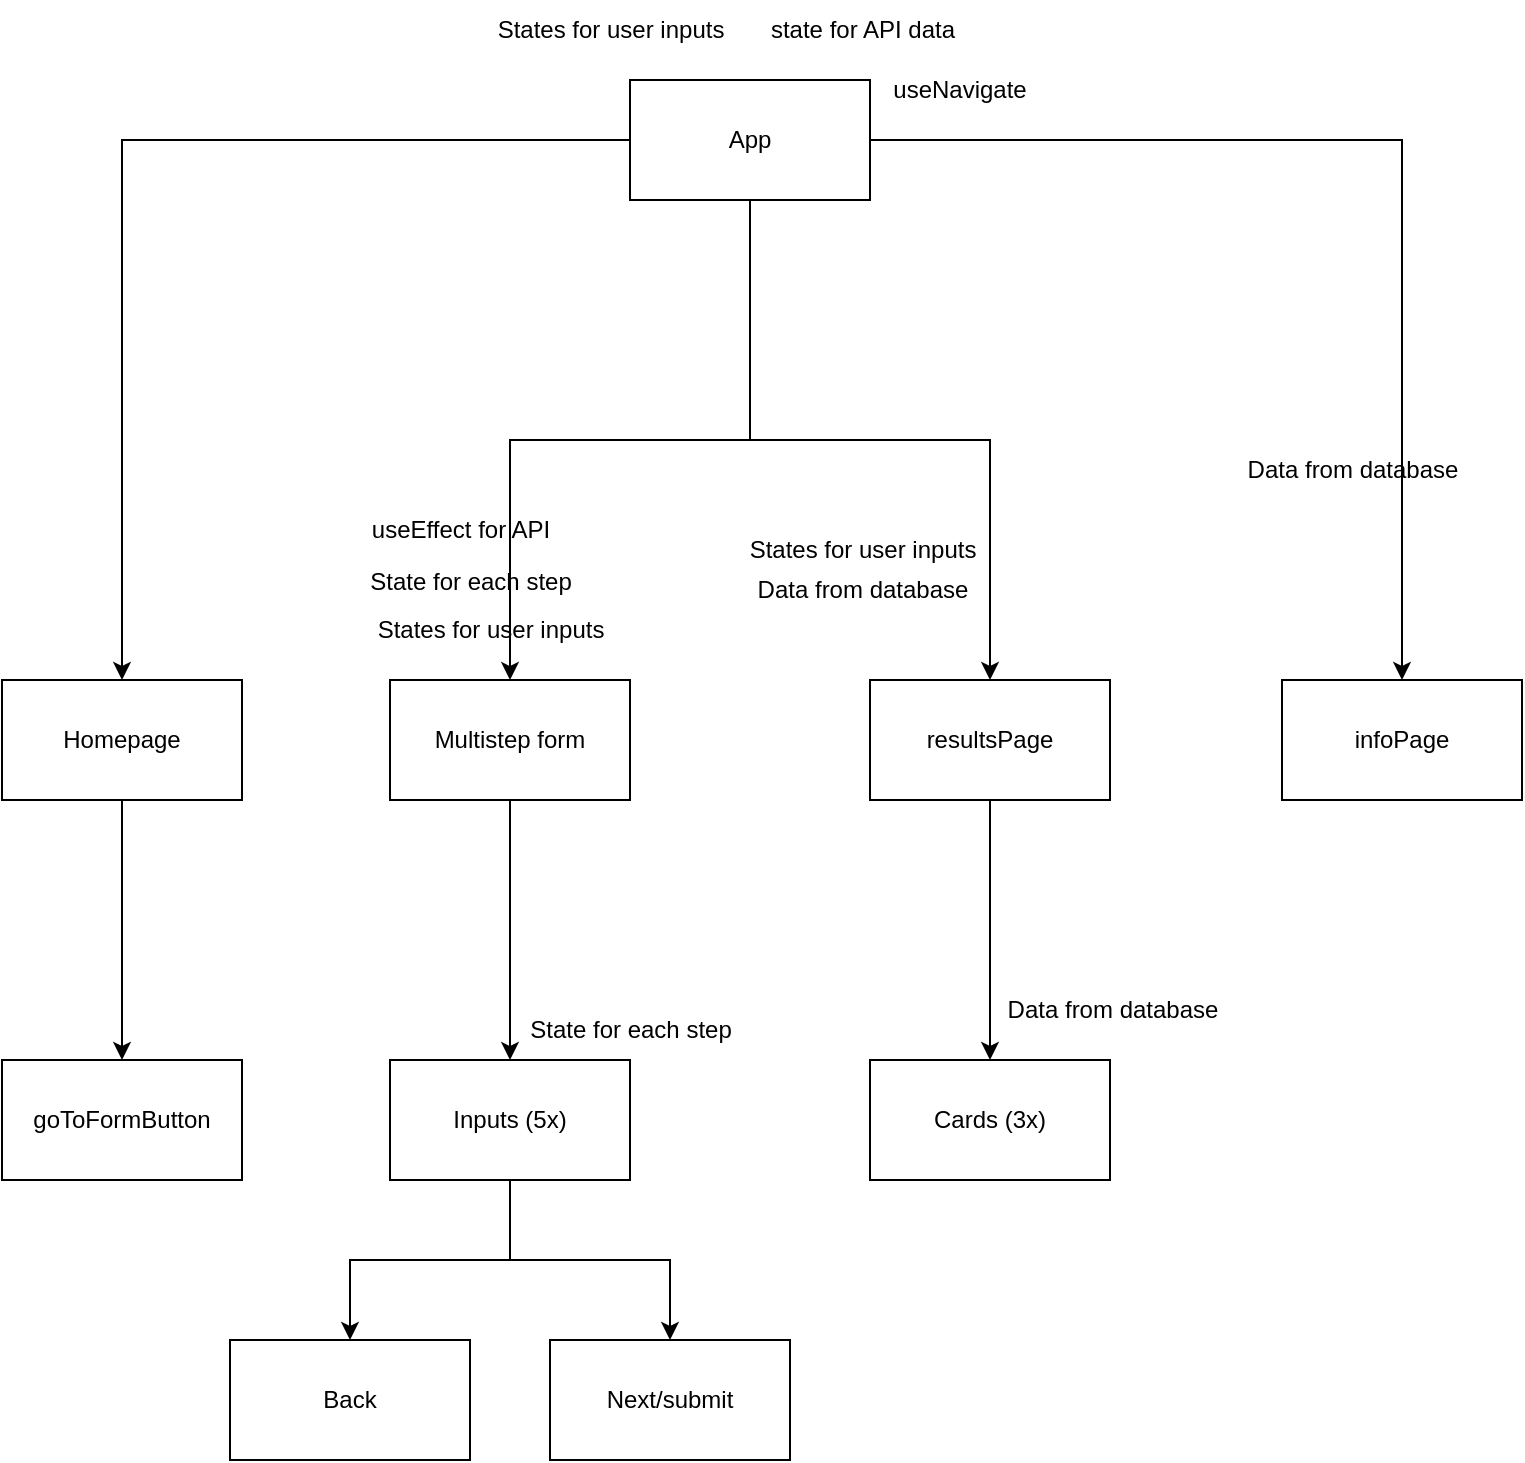 <mxfile>
    <diagram name="Page-1" id="RMOanlX5MsBnPraVx4_K">
        <mxGraphModel dx="530" dy="619" grid="1" gridSize="10" guides="1" tooltips="1" connect="1" arrows="1" fold="1" page="1" pageScale="1" pageWidth="827" pageHeight="1169" math="0" shadow="0">
            <root>
                <mxCell id="0"/>
                <mxCell id="1" parent="0"/>
                <mxCell id="iztxD9YRHtF3vGfMm_Q4-3" style="edgeStyle=orthogonalEdgeStyle;rounded=0;orthogonalLoop=1;jettySize=auto;html=1;" parent="1" source="iztxD9YRHtF3vGfMm_Q4-1" target="iztxD9YRHtF3vGfMm_Q4-2" edge="1">
                    <mxGeometry relative="1" as="geometry"/>
                </mxCell>
                <mxCell id="iztxD9YRHtF3vGfMm_Q4-5" style="edgeStyle=orthogonalEdgeStyle;rounded=0;orthogonalLoop=1;jettySize=auto;html=1;" parent="1" source="iztxD9YRHtF3vGfMm_Q4-1" target="iztxD9YRHtF3vGfMm_Q4-4" edge="1">
                    <mxGeometry relative="1" as="geometry"/>
                </mxCell>
                <mxCell id="iztxD9YRHtF3vGfMm_Q4-9" style="edgeStyle=orthogonalEdgeStyle;rounded=0;orthogonalLoop=1;jettySize=auto;html=1;" parent="1" source="iztxD9YRHtF3vGfMm_Q4-1" target="iztxD9YRHtF3vGfMm_Q4-8" edge="1">
                    <mxGeometry relative="1" as="geometry"/>
                </mxCell>
                <mxCell id="iztxD9YRHtF3vGfMm_Q4-10" style="edgeStyle=orthogonalEdgeStyle;rounded=0;orthogonalLoop=1;jettySize=auto;html=1;entryX=0.5;entryY=0;entryDx=0;entryDy=0;" parent="1" source="iztxD9YRHtF3vGfMm_Q4-1" target="iztxD9YRHtF3vGfMm_Q4-6" edge="1">
                    <mxGeometry relative="1" as="geometry"/>
                </mxCell>
                <mxCell id="iztxD9YRHtF3vGfMm_Q4-1" value="App" style="rounded=0;whiteSpace=wrap;html=1;" parent="1" vertex="1">
                    <mxGeometry x="354" y="50" width="120" height="60" as="geometry"/>
                </mxCell>
                <mxCell id="iztxD9YRHtF3vGfMm_Q4-17" style="edgeStyle=orthogonalEdgeStyle;rounded=0;orthogonalLoop=1;jettySize=auto;html=1;" parent="1" source="iztxD9YRHtF3vGfMm_Q4-2" target="iztxD9YRHtF3vGfMm_Q4-16" edge="1">
                    <mxGeometry relative="1" as="geometry"/>
                </mxCell>
                <mxCell id="iztxD9YRHtF3vGfMm_Q4-2" value="Homepage" style="rounded=0;whiteSpace=wrap;html=1;" parent="1" vertex="1">
                    <mxGeometry x="40" y="350" width="120" height="60" as="geometry"/>
                </mxCell>
                <mxCell id="iztxD9YRHtF3vGfMm_Q4-12" style="edgeStyle=orthogonalEdgeStyle;rounded=0;orthogonalLoop=1;jettySize=auto;html=1;" parent="1" source="iztxD9YRHtF3vGfMm_Q4-4" target="iztxD9YRHtF3vGfMm_Q4-11" edge="1">
                    <mxGeometry relative="1" as="geometry"/>
                </mxCell>
                <mxCell id="iztxD9YRHtF3vGfMm_Q4-4" value="Multistep form" style="rounded=0;whiteSpace=wrap;html=1;" parent="1" vertex="1">
                    <mxGeometry x="234" y="350" width="120" height="60" as="geometry"/>
                </mxCell>
                <mxCell id="iztxD9YRHtF3vGfMm_Q4-14" style="edgeStyle=orthogonalEdgeStyle;rounded=0;orthogonalLoop=1;jettySize=auto;html=1;" parent="1" source="iztxD9YRHtF3vGfMm_Q4-6" target="iztxD9YRHtF3vGfMm_Q4-13" edge="1">
                    <mxGeometry relative="1" as="geometry"/>
                </mxCell>
                <mxCell id="iztxD9YRHtF3vGfMm_Q4-6" value="resultsPage" style="rounded=0;whiteSpace=wrap;html=1;" parent="1" vertex="1">
                    <mxGeometry x="474" y="350" width="120" height="60" as="geometry"/>
                </mxCell>
                <mxCell id="iztxD9YRHtF3vGfMm_Q4-8" value="infoPage&lt;br&gt;" style="rounded=0;whiteSpace=wrap;html=1;" parent="1" vertex="1">
                    <mxGeometry x="680" y="350" width="120" height="60" as="geometry"/>
                </mxCell>
                <mxCell id="iztxD9YRHtF3vGfMm_Q4-32" style="edgeStyle=orthogonalEdgeStyle;rounded=0;orthogonalLoop=1;jettySize=auto;html=1;" parent="1" source="iztxD9YRHtF3vGfMm_Q4-11" target="iztxD9YRHtF3vGfMm_Q4-31" edge="1">
                    <mxGeometry relative="1" as="geometry"/>
                </mxCell>
                <mxCell id="iztxD9YRHtF3vGfMm_Q4-34" style="edgeStyle=orthogonalEdgeStyle;rounded=0;orthogonalLoop=1;jettySize=auto;html=1;" parent="1" source="iztxD9YRHtF3vGfMm_Q4-11" target="iztxD9YRHtF3vGfMm_Q4-33" edge="1">
                    <mxGeometry relative="1" as="geometry"/>
                </mxCell>
                <mxCell id="iztxD9YRHtF3vGfMm_Q4-11" value="Inputs (5x)" style="rounded=0;whiteSpace=wrap;html=1;" parent="1" vertex="1">
                    <mxGeometry x="234" y="540" width="120" height="60" as="geometry"/>
                </mxCell>
                <mxCell id="iztxD9YRHtF3vGfMm_Q4-13" value="Cards (3x)" style="rounded=0;whiteSpace=wrap;html=1;" parent="1" vertex="1">
                    <mxGeometry x="474" y="540" width="120" height="60" as="geometry"/>
                </mxCell>
                <mxCell id="iztxD9YRHtF3vGfMm_Q4-16" value="goToFormButton" style="rounded=0;whiteSpace=wrap;html=1;" parent="1" vertex="1">
                    <mxGeometry x="40" y="540" width="120" height="60" as="geometry"/>
                </mxCell>
                <mxCell id="iztxD9YRHtF3vGfMm_Q4-18" value="States for user inputs" style="text;html=1;align=center;verticalAlign=middle;resizable=0;points=[];autosize=1;strokeColor=none;fillColor=none;" parent="1" vertex="1">
                    <mxGeometry x="214" y="310" width="140" height="30" as="geometry"/>
                </mxCell>
                <mxCell id="iztxD9YRHtF3vGfMm_Q4-19" value="State for each step" style="text;html=1;align=center;verticalAlign=middle;resizable=0;points=[];autosize=1;strokeColor=none;fillColor=none;" parent="1" vertex="1">
                    <mxGeometry x="214" y="286" width="120" height="30" as="geometry"/>
                </mxCell>
                <mxCell id="iztxD9YRHtF3vGfMm_Q4-22" value="useEffect for API" style="text;html=1;align=center;verticalAlign=middle;resizable=0;points=[];autosize=1;strokeColor=none;fillColor=none;" parent="1" vertex="1">
                    <mxGeometry x="214" y="260" width="110" height="30" as="geometry"/>
                </mxCell>
                <mxCell id="iztxD9YRHtF3vGfMm_Q4-25" value="States for user inputs" style="text;html=1;align=center;verticalAlign=middle;resizable=0;points=[];autosize=1;strokeColor=none;fillColor=none;" parent="1" vertex="1">
                    <mxGeometry x="274" y="10" width="140" height="30" as="geometry"/>
                </mxCell>
                <mxCell id="iztxD9YRHtF3vGfMm_Q4-26" value="States for user inputs" style="text;html=1;align=center;verticalAlign=middle;resizable=0;points=[];autosize=1;strokeColor=none;fillColor=none;" parent="1" vertex="1">
                    <mxGeometry x="400" y="270" width="140" height="30" as="geometry"/>
                </mxCell>
                <mxCell id="iztxD9YRHtF3vGfMm_Q4-27" value="Data from database" style="text;html=1;align=center;verticalAlign=middle;resizable=0;points=[];autosize=1;strokeColor=none;fillColor=none;" parent="1" vertex="1">
                    <mxGeometry x="405" y="290" width="130" height="30" as="geometry"/>
                </mxCell>
                <mxCell id="iztxD9YRHtF3vGfMm_Q4-28" value="Data from database" style="text;html=1;align=center;verticalAlign=middle;resizable=0;points=[];autosize=1;strokeColor=none;fillColor=none;" parent="1" vertex="1">
                    <mxGeometry x="650" y="230" width="130" height="30" as="geometry"/>
                </mxCell>
                <mxCell id="iztxD9YRHtF3vGfMm_Q4-29" value="Data from database" style="text;html=1;align=center;verticalAlign=middle;resizable=0;points=[];autosize=1;strokeColor=none;fillColor=none;" parent="1" vertex="1">
                    <mxGeometry x="530" y="500" width="130" height="30" as="geometry"/>
                </mxCell>
                <mxCell id="iztxD9YRHtF3vGfMm_Q4-30" value="State for each step" style="text;html=1;align=center;verticalAlign=middle;resizable=0;points=[];autosize=1;strokeColor=none;fillColor=none;" parent="1" vertex="1">
                    <mxGeometry x="294" y="510" width="120" height="30" as="geometry"/>
                </mxCell>
                <mxCell id="iztxD9YRHtF3vGfMm_Q4-31" value="Back" style="rounded=0;whiteSpace=wrap;html=1;" parent="1" vertex="1">
                    <mxGeometry x="154" y="680" width="120" height="60" as="geometry"/>
                </mxCell>
                <mxCell id="iztxD9YRHtF3vGfMm_Q4-33" value="Next/submit" style="rounded=0;whiteSpace=wrap;html=1;" parent="1" vertex="1">
                    <mxGeometry x="314" y="680" width="120" height="60" as="geometry"/>
                </mxCell>
                <mxCell id="2" value="useNavigate" style="text;html=1;strokeColor=none;fillColor=none;align=center;verticalAlign=middle;whiteSpace=wrap;rounded=0;" vertex="1" parent="1">
                    <mxGeometry x="474" y="40" width="90" height="30" as="geometry"/>
                </mxCell>
                <mxCell id="3" value="state for API data" style="text;html=1;align=center;verticalAlign=middle;resizable=0;points=[];autosize=1;strokeColor=none;fillColor=none;" vertex="1" parent="1">
                    <mxGeometry x="410" y="10" width="120" height="30" as="geometry"/>
                </mxCell>
            </root>
        </mxGraphModel>
    </diagram>
</mxfile>